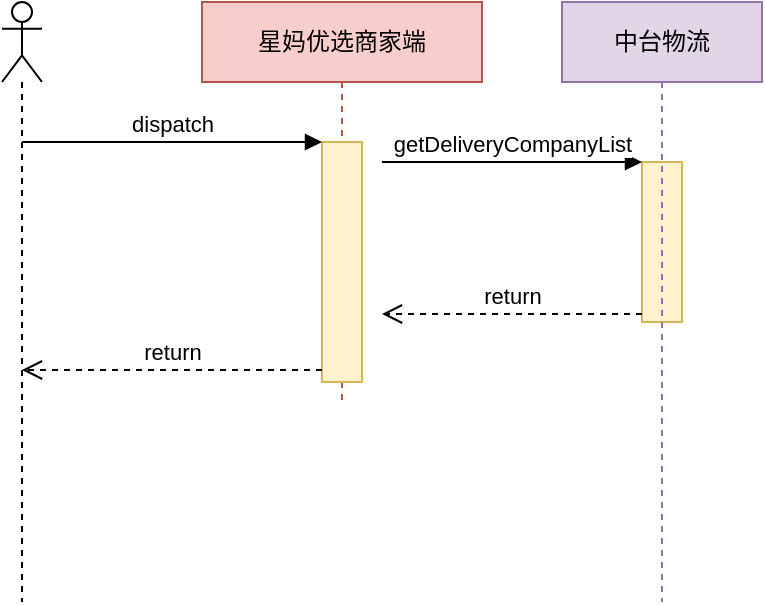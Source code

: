 <mxfile version="14.6.0" type="github">
  <diagram id="BbQrq-RRXRQbmg06gl8p" name="Page-1">
    <mxGraphModel dx="1422" dy="706" grid="1" gridSize="10" guides="1" tooltips="1" connect="1" arrows="1" fold="1" page="1" pageScale="1" pageWidth="827" pageHeight="1169" math="0" shadow="0">
      <root>
        <mxCell id="0" />
        <mxCell id="1" parent="0" />
        <mxCell id="sJMVlEfSglSqZCgznA-z-3" value="" style="shape=umlLifeline;participant=umlActor;perimeter=lifelinePerimeter;whiteSpace=wrap;html=1;container=1;collapsible=0;recursiveResize=0;verticalAlign=top;spacingTop=36;outlineConnect=0;" vertex="1" parent="1">
          <mxGeometry x="150" y="80" width="20" height="300" as="geometry" />
        </mxCell>
        <mxCell id="sJMVlEfSglSqZCgznA-z-4" value="星妈优选商家端" style="shape=umlLifeline;perimeter=lifelinePerimeter;whiteSpace=wrap;html=1;container=1;collapsible=0;recursiveResize=0;outlineConnect=0;fillColor=#f8cecc;strokeColor=#b85450;" vertex="1" parent="1">
          <mxGeometry x="250" y="80" width="140" height="200" as="geometry" />
        </mxCell>
        <mxCell id="sJMVlEfSglSqZCgznA-z-9" value="" style="html=1;points=[];perimeter=orthogonalPerimeter;fillColor=#fff2cc;strokeColor=#d6b656;" vertex="1" parent="sJMVlEfSglSqZCgznA-z-4">
          <mxGeometry x="60" y="70" width="20" height="120" as="geometry" />
        </mxCell>
        <mxCell id="sJMVlEfSglSqZCgznA-z-11" value="return" style="html=1;verticalAlign=bottom;endArrow=open;dashed=1;endSize=8;exitX=0;exitY=0.95;" edge="1" source="sJMVlEfSglSqZCgznA-z-9" parent="1" target="sJMVlEfSglSqZCgznA-z-3">
          <mxGeometry relative="1" as="geometry">
            <mxPoint x="240" y="226" as="targetPoint" />
          </mxGeometry>
        </mxCell>
        <mxCell id="sJMVlEfSglSqZCgznA-z-12" value="" style="html=1;points=[];perimeter=orthogonalPerimeter;fillColor=#fff2cc;strokeColor=#d6b656;" vertex="1" parent="1">
          <mxGeometry x="470" y="160" width="20" height="80" as="geometry" />
        </mxCell>
        <mxCell id="sJMVlEfSglSqZCgznA-z-13" value="getDeliveryCompanyList" style="html=1;verticalAlign=bottom;endArrow=block;entryX=0;entryY=0;" edge="1" target="sJMVlEfSglSqZCgznA-z-12" parent="1">
          <mxGeometry relative="1" as="geometry">
            <mxPoint x="340" y="160" as="sourcePoint" />
          </mxGeometry>
        </mxCell>
        <mxCell id="sJMVlEfSglSqZCgznA-z-14" value="return" style="html=1;verticalAlign=bottom;endArrow=open;dashed=1;endSize=8;exitX=0;exitY=0.95;" edge="1" source="sJMVlEfSglSqZCgznA-z-12" parent="1">
          <mxGeometry relative="1" as="geometry">
            <mxPoint x="340" y="236" as="targetPoint" />
          </mxGeometry>
        </mxCell>
        <mxCell id="sJMVlEfSglSqZCgznA-z-15" value="中台物流" style="shape=umlLifeline;perimeter=lifelinePerimeter;whiteSpace=wrap;html=1;container=1;collapsible=0;recursiveResize=0;outlineConnect=0;fillColor=#e1d5e7;strokeColor=#9673a6;" vertex="1" parent="1">
          <mxGeometry x="430" y="80" width="100" height="300" as="geometry" />
        </mxCell>
        <mxCell id="sJMVlEfSglSqZCgznA-z-10" value="dispatch" style="html=1;verticalAlign=bottom;endArrow=block;entryX=0;entryY=0;" edge="1" target="sJMVlEfSglSqZCgznA-z-9" parent="1" source="sJMVlEfSglSqZCgznA-z-3">
          <mxGeometry relative="1" as="geometry">
            <mxPoint x="240" y="150" as="sourcePoint" />
          </mxGeometry>
        </mxCell>
      </root>
    </mxGraphModel>
  </diagram>
</mxfile>
